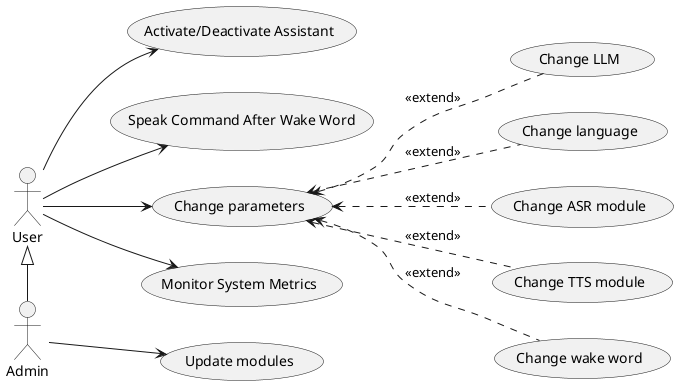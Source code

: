 @startuml
left to right direction

actor User
actor Admin

User --> (Activate/Deactivate Assistant)
User --> (Speak Command After Wake Word)
User --> (Change parameters)
User --> (Monitor System Metrics)

Admin --> (Update modules)
User <|- Admin

(Change parameters) <.. (Change LLM)  : <<extend>>
(Change parameters) <.. (Change language)  : <<extend>>
(Change parameters) <.. (Change ASR module)  : <<extend>>
(Change parameters) <.. (Change TTS module)  : <<extend>>
(Change parameters) <.. (Change wake word)  : <<extend>>

@enduml